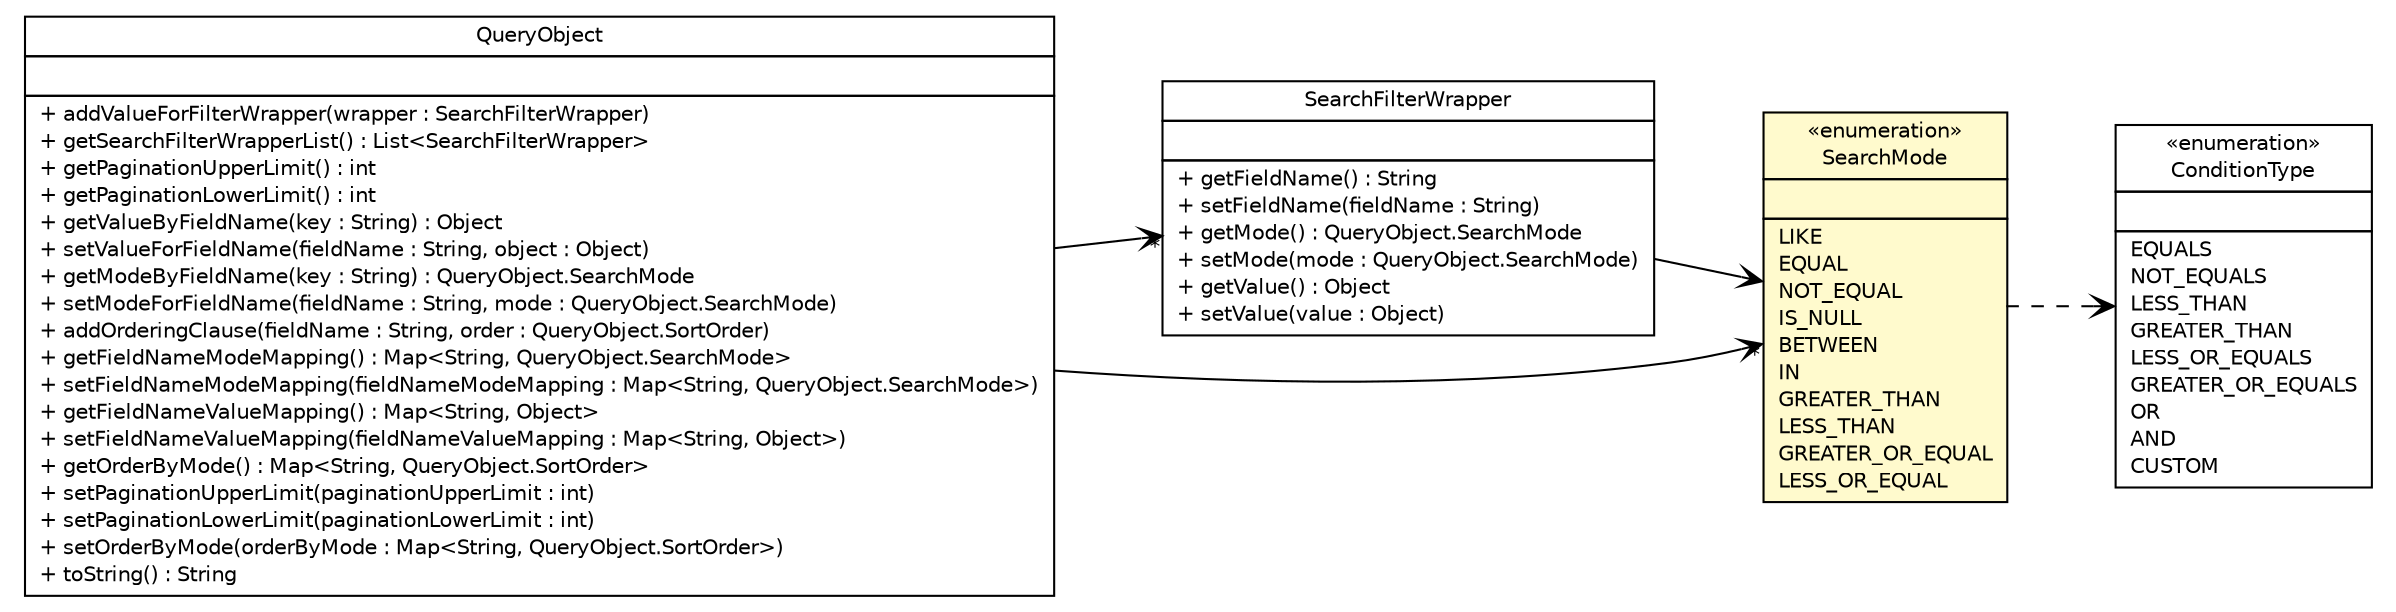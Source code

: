 #!/usr/local/bin/dot
#
# Class diagram 
# Generated by UMLGraph version 5.1 (http://www.umlgraph.org/)
#

digraph G {
	edge [fontname="Helvetica",fontsize=10,labelfontname="Helvetica",labelfontsize=10];
	node [fontname="Helvetica",fontsize=10,shape=plaintext];
	nodesep=0.25;
	ranksep=0.5;
	rankdir=LR;
	// com.inn.headstartdemo.utils.SearchFilterWrapper
	c55580 [label=<<table title="com.inn.headstartdemo.utils.SearchFilterWrapper" border="0" cellborder="1" cellspacing="0" cellpadding="2" port="p" href="./SearchFilterWrapper.html">
		<tr><td><table border="0" cellspacing="0" cellpadding="1">
<tr><td align="center" balign="center"> SearchFilterWrapper </td></tr>
		</table></td></tr>
		<tr><td><table border="0" cellspacing="0" cellpadding="1">
<tr><td align="left" balign="left">  </td></tr>
		</table></td></tr>
		<tr><td><table border="0" cellspacing="0" cellpadding="1">
<tr><td align="left" balign="left"> + getFieldName() : String </td></tr>
<tr><td align="left" balign="left"> + setFieldName(fieldName : String) </td></tr>
<tr><td align="left" balign="left"> + getMode() : QueryObject.SearchMode </td></tr>
<tr><td align="left" balign="left"> + setMode(mode : QueryObject.SearchMode) </td></tr>
<tr><td align="left" balign="left"> + getValue() : Object </td></tr>
<tr><td align="left" balign="left"> + setValue(value : Object) </td></tr>
		</table></td></tr>
		</table>>, fontname="Helvetica", fontcolor="black", fontsize=10.0];
	// com.inn.headstartdemo.utils.QueryObject
	c55589 [label=<<table title="com.inn.headstartdemo.utils.QueryObject" border="0" cellborder="1" cellspacing="0" cellpadding="2" port="p" href="./QueryObject.html">
		<tr><td><table border="0" cellspacing="0" cellpadding="1">
<tr><td align="center" balign="center"> QueryObject </td></tr>
		</table></td></tr>
		<tr><td><table border="0" cellspacing="0" cellpadding="1">
<tr><td align="left" balign="left">  </td></tr>
		</table></td></tr>
		<tr><td><table border="0" cellspacing="0" cellpadding="1">
<tr><td align="left" balign="left"> + addValueForFilterWrapper(wrapper : SearchFilterWrapper) </td></tr>
<tr><td align="left" balign="left"> + getSearchFilterWrapperList() : List&lt;SearchFilterWrapper&gt; </td></tr>
<tr><td align="left" balign="left"> + getPaginationUpperLimit() : int </td></tr>
<tr><td align="left" balign="left"> + getPaginationLowerLimit() : int </td></tr>
<tr><td align="left" balign="left"> + getValueByFieldName(key : String) : Object </td></tr>
<tr><td align="left" balign="left"> + setValueForFieldName(fieldName : String, object : Object) </td></tr>
<tr><td align="left" balign="left"> + getModeByFieldName(key : String) : QueryObject.SearchMode </td></tr>
<tr><td align="left" balign="left"> + setModeForFieldName(fieldName : String, mode : QueryObject.SearchMode) </td></tr>
<tr><td align="left" balign="left"> + addOrderingClause(fieldName : String, order : QueryObject.SortOrder) </td></tr>
<tr><td align="left" balign="left"> + getFieldNameModeMapping() : Map&lt;String, QueryObject.SearchMode&gt; </td></tr>
<tr><td align="left" balign="left"> + setFieldNameModeMapping(fieldNameModeMapping : Map&lt;String, QueryObject.SearchMode&gt;) </td></tr>
<tr><td align="left" balign="left"> + getFieldNameValueMapping() : Map&lt;String, Object&gt; </td></tr>
<tr><td align="left" balign="left"> + setFieldNameValueMapping(fieldNameValueMapping : Map&lt;String, Object&gt;) </td></tr>
<tr><td align="left" balign="left"> + getOrderByMode() : Map&lt;String, QueryObject.SortOrder&gt; </td></tr>
<tr><td align="left" balign="left"> + setPaginationUpperLimit(paginationUpperLimit : int) </td></tr>
<tr><td align="left" balign="left"> + setPaginationLowerLimit(paginationLowerLimit : int) </td></tr>
<tr><td align="left" balign="left"> + setOrderByMode(orderByMode : Map&lt;String, QueryObject.SortOrder&gt;) </td></tr>
<tr><td align="left" balign="left"> + toString() : String </td></tr>
		</table></td></tr>
		</table>>, fontname="Helvetica", fontcolor="black", fontsize=10.0];
	// com.inn.headstartdemo.utils.QueryObject.SearchMode
	c55591 [label=<<table title="com.inn.headstartdemo.utils.QueryObject.SearchMode" border="0" cellborder="1" cellspacing="0" cellpadding="2" port="p" bgcolor="lemonChiffon" href="./QueryObject.SearchMode.html">
		<tr><td><table border="0" cellspacing="0" cellpadding="1">
<tr><td align="center" balign="center"> &#171;enumeration&#187; </td></tr>
<tr><td align="center" balign="center"> SearchMode </td></tr>
		</table></td></tr>
		<tr><td><table border="0" cellspacing="0" cellpadding="1">
<tr><td align="left" balign="left">  </td></tr>
		</table></td></tr>
		<tr><td><table border="0" cellspacing="0" cellpadding="1">
<tr><td align="left" balign="left"> LIKE </td></tr>
<tr><td align="left" balign="left"> EQUAL </td></tr>
<tr><td align="left" balign="left"> NOT_EQUAL </td></tr>
<tr><td align="left" balign="left"> IS_NULL </td></tr>
<tr><td align="left" balign="left"> BETWEEN </td></tr>
<tr><td align="left" balign="left"> IN </td></tr>
<tr><td align="left" balign="left"> GREATER_THAN </td></tr>
<tr><td align="left" balign="left"> LESS_THAN </td></tr>
<tr><td align="left" balign="left"> GREATER_OR_EQUAL </td></tr>
<tr><td align="left" balign="left"> LESS_OR_EQUAL </td></tr>
		</table></td></tr>
		</table>>, fontname="Helvetica", fontcolor="black", fontsize=10.0];
	// com.inn.headstartdemo.utils.SearchFilterWrapper NAVASSOC com.inn.headstartdemo.utils.QueryObject.SearchMode
	c55580:p -> c55591:p [taillabel="", label="", headlabel="", fontname="Helvetica", fontcolor="black", fontsize=10.0, color="black", arrowhead=open];
	// com.inn.headstartdemo.utils.QueryObject NAVASSOC com.inn.headstartdemo.utils.QueryObject.SearchMode
	c55589:p -> c55591:p [taillabel="", label="", headlabel="*", fontname="Helvetica", fontcolor="black", fontsize=10.0, color="black", arrowhead=open];
	// com.inn.headstartdemo.utils.QueryObject NAVASSOC com.inn.headstartdemo.utils.SearchFilterWrapper
	c55589:p -> c55580:p [taillabel="", label="", headlabel="*", fontname="Helvetica", fontcolor="black", fontsize=10.0, color="black", arrowhead=open];
	// com.inn.headstartdemo.utils.QueryObject.SearchMode DEPEND org.apache.cxf.jaxrs.ext.search.ConditionType
	c55591:p -> c55666:p [taillabel="", label="", headlabel="", fontname="Helvetica", fontcolor="black", fontsize=10.0, color="black", arrowhead=open, style=dashed];
	// org.apache.cxf.jaxrs.ext.search.ConditionType
	c55666 [label=<<table title="org.apache.cxf.jaxrs.ext.search.ConditionType" border="0" cellborder="1" cellspacing="0" cellpadding="2" port="p" href="http://java.sun.com/j2se/1.4.2/docs/api/org/apache/cxf/jaxrs/ext/search/ConditionType.html">
		<tr><td><table border="0" cellspacing="0" cellpadding="1">
<tr><td align="center" balign="center"> &#171;enumeration&#187; </td></tr>
<tr><td align="center" balign="center"> ConditionType </td></tr>
		</table></td></tr>
		<tr><td><table border="0" cellspacing="0" cellpadding="1">
<tr><td align="left" balign="left">  </td></tr>
		</table></td></tr>
		<tr><td><table border="0" cellspacing="0" cellpadding="1">
<tr><td align="left" balign="left"> EQUALS </td></tr>
<tr><td align="left" balign="left"> NOT_EQUALS </td></tr>
<tr><td align="left" balign="left"> LESS_THAN </td></tr>
<tr><td align="left" balign="left"> GREATER_THAN </td></tr>
<tr><td align="left" balign="left"> LESS_OR_EQUALS </td></tr>
<tr><td align="left" balign="left"> GREATER_OR_EQUALS </td></tr>
<tr><td align="left" balign="left"> OR </td></tr>
<tr><td align="left" balign="left"> AND </td></tr>
<tr><td align="left" balign="left"> CUSTOM </td></tr>
		</table></td></tr>
		</table>>, fontname="Helvetica", fontcolor="black", fontsize=10.0];
}

